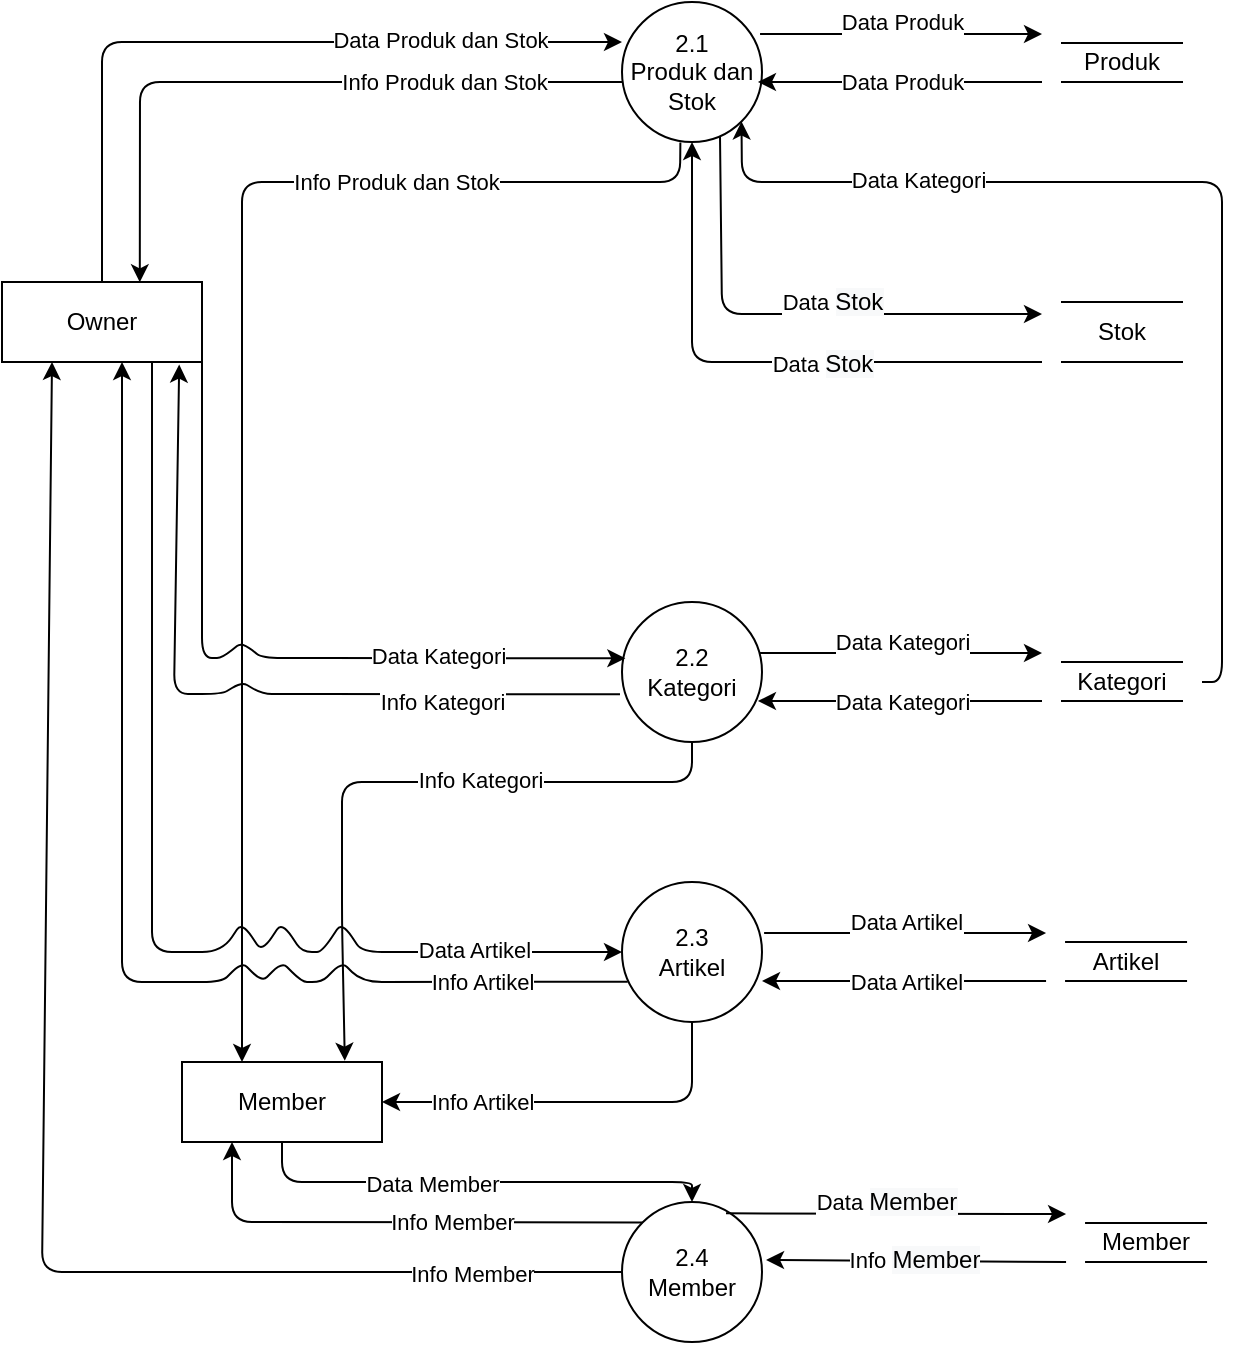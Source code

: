 <mxfile version="14.7.0" type="github">
  <diagram id="R2lEEEUBdFMjLlhIrx00" name="Page-1">
    <mxGraphModel dx="773" dy="449" grid="1" gridSize="10" guides="1" tooltips="1" connect="1" arrows="1" fold="1" page="1" pageScale="1" pageWidth="850" pageHeight="1100" math="0" shadow="0" extFonts="Permanent Marker^https://fonts.googleapis.com/css?family=Permanent+Marker">
      <root>
        <mxCell id="0" />
        <mxCell id="1" parent="0" />
        <mxCell id="CrmonsyU1eTdluvtc0Tg-1" value="Owner" style="rounded=0;whiteSpace=wrap;html=1;" parent="1" vertex="1">
          <mxGeometry x="10" y="200" width="100" height="40" as="geometry" />
        </mxCell>
        <mxCell id="CrmonsyU1eTdluvtc0Tg-2" value="2.1&lt;br&gt;Produk dan Stok" style="ellipse;whiteSpace=wrap;html=1;aspect=fixed;" parent="1" vertex="1">
          <mxGeometry x="320" y="60" width="70" height="70" as="geometry" />
        </mxCell>
        <mxCell id="CrmonsyU1eTdluvtc0Tg-3" value="2.4&lt;br&gt;Member" style="ellipse;whiteSpace=wrap;html=1;aspect=fixed;" parent="1" vertex="1">
          <mxGeometry x="320" y="660" width="70" height="70" as="geometry" />
        </mxCell>
        <mxCell id="CrmonsyU1eTdluvtc0Tg-4" value="2.3&lt;br&gt;Artikel" style="ellipse;whiteSpace=wrap;html=1;aspect=fixed;" parent="1" vertex="1">
          <mxGeometry x="320" y="500" width="70" height="70" as="geometry" />
        </mxCell>
        <mxCell id="CrmonsyU1eTdluvtc0Tg-5" value="2.2&lt;br&gt;Kategori" style="ellipse;whiteSpace=wrap;html=1;aspect=fixed;" parent="1" vertex="1">
          <mxGeometry x="320" y="360" width="70" height="70" as="geometry" />
        </mxCell>
        <mxCell id="CrmonsyU1eTdluvtc0Tg-7" value="" style="endArrow=classic;html=1;exitX=0.7;exitY=0.957;exitDx=0;exitDy=0;exitPerimeter=0;" parent="1" source="CrmonsyU1eTdluvtc0Tg-2" edge="1">
          <mxGeometry width="50" height="50" relative="1" as="geometry">
            <mxPoint x="400" y="270" as="sourcePoint" />
            <mxPoint x="530" y="216" as="targetPoint" />
            <Array as="points">
              <mxPoint x="370" y="216" />
              <mxPoint x="470" y="216" />
            </Array>
          </mxGeometry>
        </mxCell>
        <mxCell id="CrmonsyU1eTdluvtc0Tg-10" value="Data &lt;span style=&quot;font-size: 12px ; background-color: rgb(248 , 249 , 250)&quot;&gt;Stok&lt;/span&gt;" style="edgeLabel;html=1;align=center;verticalAlign=middle;resizable=0;points=[];" parent="CrmonsyU1eTdluvtc0Tg-7" vertex="1" connectable="0">
          <mxGeometry x="-0.376" y="-1" relative="1" as="geometry">
            <mxPoint x="56" y="5" as="offset" />
          </mxGeometry>
        </mxCell>
        <mxCell id="CrmonsyU1eTdluvtc0Tg-8" value="" style="endArrow=classic;html=1;entryX=0.5;entryY=1;entryDx=0;entryDy=0;" parent="1" target="CrmonsyU1eTdluvtc0Tg-2" edge="1">
          <mxGeometry width="50" height="50" relative="1" as="geometry">
            <mxPoint x="530" y="240" as="sourcePoint" />
            <mxPoint x="387.97" y="239.98" as="targetPoint" />
            <Array as="points">
              <mxPoint x="355" y="240" />
            </Array>
          </mxGeometry>
        </mxCell>
        <mxCell id="CrmonsyU1eTdluvtc0Tg-11" value="Data &lt;span style=&quot;font-size: 12px ; background-color: rgb(248 , 249 , 250)&quot;&gt;Stok&lt;/span&gt;" style="edgeLabel;html=1;align=center;verticalAlign=middle;resizable=0;points=[];" parent="CrmonsyU1eTdluvtc0Tg-8" vertex="1" connectable="0">
          <mxGeometry x="0.549" relative="1" as="geometry">
            <mxPoint x="65" y="46" as="offset" />
          </mxGeometry>
        </mxCell>
        <mxCell id="CrmonsyU1eTdluvtc0Tg-9" value="Stok" style="shape=partialRectangle;whiteSpace=wrap;html=1;left=0;right=0;fillColor=none;" parent="1" vertex="1">
          <mxGeometry x="540" y="210" width="60" height="30" as="geometry" />
        </mxCell>
        <mxCell id="CrmonsyU1eTdluvtc0Tg-12" value="" style="endArrow=classic;html=1;exitX=0.986;exitY=0.371;exitDx=0;exitDy=0;exitPerimeter=0;" parent="1" edge="1">
          <mxGeometry width="50" height="50" relative="1" as="geometry">
            <mxPoint x="389.02" y="385.48" as="sourcePoint" />
            <mxPoint x="530" y="385.51" as="targetPoint" />
          </mxGeometry>
        </mxCell>
        <mxCell id="CrmonsyU1eTdluvtc0Tg-13" value="Data Kategori" style="edgeLabel;html=1;align=center;verticalAlign=middle;resizable=0;points=[];" parent="CrmonsyU1eTdluvtc0Tg-12" vertex="1" connectable="0">
          <mxGeometry x="-0.376" y="-1" relative="1" as="geometry">
            <mxPoint x="26.98" y="-6.98" as="offset" />
          </mxGeometry>
        </mxCell>
        <mxCell id="CrmonsyU1eTdluvtc0Tg-14" value="" style="endArrow=classic;html=1;entryX=0.971;entryY=0.714;entryDx=0;entryDy=0;entryPerimeter=0;" parent="1" edge="1">
          <mxGeometry width="50" height="50" relative="1" as="geometry">
            <mxPoint x="530" y="409.51" as="sourcePoint" />
            <mxPoint x="387.97" y="409.49" as="targetPoint" />
          </mxGeometry>
        </mxCell>
        <mxCell id="CrmonsyU1eTdluvtc0Tg-15" value="Data Kategori" style="edgeLabel;html=1;align=center;verticalAlign=middle;resizable=0;points=[];" parent="CrmonsyU1eTdluvtc0Tg-14" vertex="1" connectable="0">
          <mxGeometry x="0.549" relative="1" as="geometry">
            <mxPoint x="40" y="0.02" as="offset" />
          </mxGeometry>
        </mxCell>
        <mxCell id="CrmonsyU1eTdluvtc0Tg-16" value="Kategori" style="shape=partialRectangle;whiteSpace=wrap;html=1;left=0;right=0;fillColor=none;" parent="1" vertex="1">
          <mxGeometry x="540" y="390" width="60" height="19.51" as="geometry" />
        </mxCell>
        <mxCell id="CrmonsyU1eTdluvtc0Tg-17" value="" style="endArrow=classic;html=1;exitX=0.986;exitY=0.371;exitDx=0;exitDy=0;exitPerimeter=0;" parent="1" edge="1">
          <mxGeometry width="50" height="50" relative="1" as="geometry">
            <mxPoint x="389.02" y="75.97" as="sourcePoint" />
            <mxPoint x="530" y="76.0" as="targetPoint" />
          </mxGeometry>
        </mxCell>
        <mxCell id="CrmonsyU1eTdluvtc0Tg-18" value="Data Produk" style="edgeLabel;html=1;align=center;verticalAlign=middle;resizable=0;points=[];" parent="CrmonsyU1eTdluvtc0Tg-17" vertex="1" connectable="0">
          <mxGeometry x="-0.376" y="-1" relative="1" as="geometry">
            <mxPoint x="26.98" y="-6.98" as="offset" />
          </mxGeometry>
        </mxCell>
        <mxCell id="CrmonsyU1eTdluvtc0Tg-19" value="" style="endArrow=classic;html=1;entryX=0.971;entryY=0.714;entryDx=0;entryDy=0;entryPerimeter=0;" parent="1" edge="1">
          <mxGeometry width="50" height="50" relative="1" as="geometry">
            <mxPoint x="530" y="100.0" as="sourcePoint" />
            <mxPoint x="387.97" y="99.98" as="targetPoint" />
          </mxGeometry>
        </mxCell>
        <mxCell id="CrmonsyU1eTdluvtc0Tg-20" value="Data Produk" style="edgeLabel;html=1;align=center;verticalAlign=middle;resizable=0;points=[];" parent="CrmonsyU1eTdluvtc0Tg-19" vertex="1" connectable="0">
          <mxGeometry x="0.549" relative="1" as="geometry">
            <mxPoint x="40" y="0.02" as="offset" />
          </mxGeometry>
        </mxCell>
        <mxCell id="CrmonsyU1eTdluvtc0Tg-21" value="Produk" style="shape=partialRectangle;whiteSpace=wrap;html=1;left=0;right=0;fillColor=none;" parent="1" vertex="1">
          <mxGeometry x="540" y="80.49" width="60" height="19.51" as="geometry" />
        </mxCell>
        <mxCell id="CrmonsyU1eTdluvtc0Tg-22" value="" style="endArrow=classic;html=1;exitX=0.986;exitY=0.371;exitDx=0;exitDy=0;exitPerimeter=0;" parent="1" edge="1">
          <mxGeometry width="50" height="50" relative="1" as="geometry">
            <mxPoint x="391.05" y="525.48" as="sourcePoint" />
            <mxPoint x="532.03" y="525.51" as="targetPoint" />
          </mxGeometry>
        </mxCell>
        <mxCell id="CrmonsyU1eTdluvtc0Tg-23" value="Data Artikel" style="edgeLabel;html=1;align=center;verticalAlign=middle;resizable=0;points=[];" parent="CrmonsyU1eTdluvtc0Tg-22" vertex="1" connectable="0">
          <mxGeometry x="-0.376" y="-1" relative="1" as="geometry">
            <mxPoint x="26.98" y="-6.98" as="offset" />
          </mxGeometry>
        </mxCell>
        <mxCell id="CrmonsyU1eTdluvtc0Tg-24" value="" style="endArrow=classic;html=1;entryX=0.971;entryY=0.714;entryDx=0;entryDy=0;entryPerimeter=0;" parent="1" edge="1">
          <mxGeometry width="50" height="50" relative="1" as="geometry">
            <mxPoint x="532.03" y="549.51" as="sourcePoint" />
            <mxPoint x="390" y="549.49" as="targetPoint" />
          </mxGeometry>
        </mxCell>
        <mxCell id="CrmonsyU1eTdluvtc0Tg-25" value="Data Artikel" style="edgeLabel;html=1;align=center;verticalAlign=middle;resizable=0;points=[];" parent="CrmonsyU1eTdluvtc0Tg-24" vertex="1" connectable="0">
          <mxGeometry x="0.549" relative="1" as="geometry">
            <mxPoint x="40" y="0.02" as="offset" />
          </mxGeometry>
        </mxCell>
        <mxCell id="CrmonsyU1eTdluvtc0Tg-26" value="Artikel" style="shape=partialRectangle;whiteSpace=wrap;html=1;left=0;right=0;fillColor=none;" parent="1" vertex="1">
          <mxGeometry x="542.03" y="530" width="60" height="19.51" as="geometry" />
        </mxCell>
        <mxCell id="CrmonsyU1eTdluvtc0Tg-27" value="" style="endArrow=classic;html=1;exitX=0.743;exitY=0.081;exitDx=0;exitDy=0;exitPerimeter=0;" parent="1" source="CrmonsyU1eTdluvtc0Tg-3" edge="1">
          <mxGeometry width="50" height="50" relative="1" as="geometry">
            <mxPoint x="401.05" y="665.97" as="sourcePoint" />
            <mxPoint x="542.03" y="666" as="targetPoint" />
          </mxGeometry>
        </mxCell>
        <mxCell id="CrmonsyU1eTdluvtc0Tg-28" value="Data&amp;nbsp;&lt;span style=&quot;font-size: 12px ; background-color: rgb(248 , 249 , 250)&quot;&gt;Member&lt;/span&gt;" style="edgeLabel;html=1;align=center;verticalAlign=middle;resizable=0;points=[];" parent="CrmonsyU1eTdluvtc0Tg-27" vertex="1" connectable="0">
          <mxGeometry x="-0.376" y="-1" relative="1" as="geometry">
            <mxPoint x="26.98" y="-6.98" as="offset" />
          </mxGeometry>
        </mxCell>
        <mxCell id="CrmonsyU1eTdluvtc0Tg-29" value="" style="endArrow=classic;html=1;entryX=1.029;entryY=0.414;entryDx=0;entryDy=0;entryPerimeter=0;" parent="1" target="CrmonsyU1eTdluvtc0Tg-3" edge="1">
          <mxGeometry width="50" height="50" relative="1" as="geometry">
            <mxPoint x="542.03" y="690" as="sourcePoint" />
            <mxPoint x="400" y="689.98" as="targetPoint" />
          </mxGeometry>
        </mxCell>
        <mxCell id="CrmonsyU1eTdluvtc0Tg-30" value="Info&amp;nbsp;&lt;span style=&quot;font-size: 12px ; background-color: rgb(248 , 249 , 250)&quot;&gt;Member&lt;/span&gt;" style="edgeLabel;html=1;align=center;verticalAlign=middle;resizable=0;points=[];" parent="CrmonsyU1eTdluvtc0Tg-29" vertex="1" connectable="0">
          <mxGeometry x="0.549" relative="1" as="geometry">
            <mxPoint x="40" y="0.02" as="offset" />
          </mxGeometry>
        </mxCell>
        <mxCell id="CrmonsyU1eTdluvtc0Tg-31" value="Member" style="shape=partialRectangle;whiteSpace=wrap;html=1;left=0;right=0;fillColor=none;" parent="1" vertex="1">
          <mxGeometry x="552.03" y="670.49" width="60" height="19.51" as="geometry" />
        </mxCell>
        <mxCell id="CrmonsyU1eTdluvtc0Tg-32" value="" style="endArrow=classic;html=1;exitX=0.5;exitY=0;exitDx=0;exitDy=0;entryX=0;entryY=0.286;entryDx=0;entryDy=0;entryPerimeter=0;" parent="1" source="CrmonsyU1eTdluvtc0Tg-1" target="CrmonsyU1eTdluvtc0Tg-2" edge="1">
          <mxGeometry width="50" height="50" relative="1" as="geometry">
            <mxPoint x="130" y="180" as="sourcePoint" />
            <mxPoint x="180" y="130" as="targetPoint" />
            <Array as="points">
              <mxPoint x="60" y="80" />
            </Array>
          </mxGeometry>
        </mxCell>
        <mxCell id="CrmonsyU1eTdluvtc0Tg-34" value="Data Produk dan Stok" style="edgeLabel;html=1;align=center;verticalAlign=middle;resizable=0;points=[];" parent="CrmonsyU1eTdluvtc0Tg-32" vertex="1" connectable="0">
          <mxGeometry x="0.074" y="1" relative="1" as="geometry">
            <mxPoint x="85" as="offset" />
          </mxGeometry>
        </mxCell>
        <mxCell id="CrmonsyU1eTdluvtc0Tg-33" value="" style="endArrow=classic;html=1;exitX=0;exitY=0.571;exitDx=0;exitDy=0;exitPerimeter=0;entryX=0.689;entryY=0.004;entryDx=0;entryDy=0;entryPerimeter=0;" parent="1" source="CrmonsyU1eTdluvtc0Tg-2" target="CrmonsyU1eTdluvtc0Tg-1" edge="1">
          <mxGeometry width="50" height="50" relative="1" as="geometry">
            <mxPoint x="130" y="180" as="sourcePoint" />
            <mxPoint x="180" y="130" as="targetPoint" />
            <Array as="points">
              <mxPoint x="79" y="100" />
            </Array>
          </mxGeometry>
        </mxCell>
        <mxCell id="CrmonsyU1eTdluvtc0Tg-35" value="Info Produk dan Stok" style="edgeLabel;html=1;align=center;verticalAlign=middle;resizable=0;points=[];" parent="CrmonsyU1eTdluvtc0Tg-33" vertex="1" connectable="0">
          <mxGeometry x="0.06" y="-2" relative="1" as="geometry">
            <mxPoint x="91.43" y="1.76" as="offset" />
          </mxGeometry>
        </mxCell>
        <mxCell id="CrmonsyU1eTdluvtc0Tg-38" value="Member" style="rounded=0;whiteSpace=wrap;html=1;" parent="1" vertex="1">
          <mxGeometry x="100" y="590" width="100" height="40" as="geometry" />
        </mxCell>
        <mxCell id="CrmonsyU1eTdluvtc0Tg-41" value="" style="endArrow=classic;html=1;entryX=0.024;entryY=0.357;entryDx=0;entryDy=0;entryPerimeter=0;exitX=1;exitY=1;exitDx=0;exitDy=0;" parent="1" source="CrmonsyU1eTdluvtc0Tg-1" edge="1">
          <mxGeometry width="50" height="50" relative="1" as="geometry">
            <mxPoint x="110" y="240" as="sourcePoint" />
            <mxPoint x="321.68" y="388.15" as="targetPoint" />
            <Array as="points">
              <mxPoint x="110" y="388" />
              <mxPoint x="120" y="388" />
              <mxPoint x="130" y="380" />
              <mxPoint x="140" y="388" />
              <mxPoint x="160" y="388" />
            </Array>
          </mxGeometry>
        </mxCell>
        <mxCell id="CrmonsyU1eTdluvtc0Tg-61" value="Data Kategori" style="edgeLabel;html=1;align=center;verticalAlign=middle;resizable=0;points=[];" parent="CrmonsyU1eTdluvtc0Tg-41" vertex="1" connectable="0">
          <mxGeometry x="0.485" y="1" relative="1" as="geometry">
            <mxPoint as="offset" />
          </mxGeometry>
        </mxCell>
        <mxCell id="CrmonsyU1eTdluvtc0Tg-42" value="" style="endArrow=classic;html=1;entryX=0.886;entryY=1.032;entryDx=0;entryDy=0;entryPerimeter=0;" parent="1" target="CrmonsyU1eTdluvtc0Tg-1" edge="1">
          <mxGeometry width="50" height="50" relative="1" as="geometry">
            <mxPoint x="319" y="406.16" as="sourcePoint" />
            <mxPoint x="110" y="406.16" as="targetPoint" />
            <Array as="points">
              <mxPoint x="160" y="406" />
              <mxPoint x="140" y="406" />
              <mxPoint x="130" y="400" />
              <mxPoint x="120" y="406" />
              <mxPoint x="96" y="406" />
            </Array>
          </mxGeometry>
        </mxCell>
        <mxCell id="CrmonsyU1eTdluvtc0Tg-62" value="Info Kategori" style="edgeLabel;html=1;align=center;verticalAlign=middle;resizable=0;points=[];" parent="CrmonsyU1eTdluvtc0Tg-42" vertex="1" connectable="0">
          <mxGeometry x="-0.598" y="-1" relative="1" as="geometry">
            <mxPoint x="-11" y="4.41" as="offset" />
          </mxGeometry>
        </mxCell>
        <mxCell id="CrmonsyU1eTdluvtc0Tg-44" value="" style="endArrow=classic;html=1;entryX=0.25;entryY=1;entryDx=0;entryDy=0;exitX=0;exitY=0.5;exitDx=0;exitDy=0;" parent="1" source="CrmonsyU1eTdluvtc0Tg-3" target="CrmonsyU1eTdluvtc0Tg-1" edge="1">
          <mxGeometry width="50" height="50" relative="1" as="geometry">
            <mxPoint x="319" y="768.94" as="sourcePoint" />
            <mxPoint x="110" y="768.94" as="targetPoint" />
            <Array as="points">
              <mxPoint x="30" y="695" />
            </Array>
          </mxGeometry>
        </mxCell>
        <mxCell id="CrmonsyU1eTdluvtc0Tg-71" value="Info Member" style="edgeLabel;html=1;align=center;verticalAlign=middle;resizable=0;points=[];" parent="CrmonsyU1eTdluvtc0Tg-44" vertex="1" connectable="0">
          <mxGeometry x="-0.62" relative="1" as="geometry">
            <mxPoint x="66" y="1" as="offset" />
          </mxGeometry>
        </mxCell>
        <mxCell id="CrmonsyU1eTdluvtc0Tg-47" value="" style="endArrow=classic;html=1;exitX=0.75;exitY=1;exitDx=0;exitDy=0;entryX=0;entryY=0.5;entryDx=0;entryDy=0;" parent="1" source="CrmonsyU1eTdluvtc0Tg-1" target="CrmonsyU1eTdluvtc0Tg-4" edge="1">
          <mxGeometry width="50" height="50" relative="1" as="geometry">
            <mxPoint x="110.3" y="576.63" as="sourcePoint" />
            <mxPoint x="321.68" y="577.78" as="targetPoint" />
            <Array as="points">
              <mxPoint x="85" y="535" />
              <mxPoint x="120" y="535" />
              <mxPoint x="130" y="520" />
              <mxPoint x="140" y="535" />
              <mxPoint x="150" y="520" />
              <mxPoint x="160" y="535" />
              <mxPoint x="170" y="535" />
              <mxPoint x="180" y="520" />
              <mxPoint x="190" y="535" />
            </Array>
          </mxGeometry>
        </mxCell>
        <mxCell id="CrmonsyU1eTdluvtc0Tg-66" value="Data Artikel" style="edgeLabel;html=1;align=center;verticalAlign=middle;resizable=0;points=[];" parent="CrmonsyU1eTdluvtc0Tg-47" vertex="1" connectable="0">
          <mxGeometry x="0.616" y="1" relative="1" as="geometry">
            <mxPoint x="37.1" y="0.12" as="offset" />
          </mxGeometry>
        </mxCell>
        <mxCell id="CrmonsyU1eTdluvtc0Tg-48" value="" style="endArrow=classic;html=1;exitX=0.041;exitY=0.712;exitDx=0;exitDy=0;exitPerimeter=0;" parent="1" source="CrmonsyU1eTdluvtc0Tg-4" edge="1">
          <mxGeometry width="50" height="50" relative="1" as="geometry">
            <mxPoint x="319" y="592.79" as="sourcePoint" />
            <mxPoint x="70" y="240" as="targetPoint" />
            <Array as="points">
              <mxPoint x="190" y="550" />
              <mxPoint x="180" y="540" />
              <mxPoint x="170" y="550" />
              <mxPoint x="160" y="550" />
              <mxPoint x="150" y="540" />
              <mxPoint x="140" y="550" />
              <mxPoint x="130" y="540" />
              <mxPoint x="120" y="550" />
              <mxPoint x="70" y="550" />
            </Array>
          </mxGeometry>
        </mxCell>
        <mxCell id="CrmonsyU1eTdluvtc0Tg-67" value="Info Artikel" style="edgeLabel;html=1;align=center;verticalAlign=middle;resizable=0;points=[];" parent="CrmonsyU1eTdluvtc0Tg-48" vertex="1" connectable="0">
          <mxGeometry x="-0.612" y="1" relative="1" as="geometry">
            <mxPoint x="41" y="-1" as="offset" />
          </mxGeometry>
        </mxCell>
        <mxCell id="CrmonsyU1eTdluvtc0Tg-49" value="" style="endArrow=classic;html=1;exitX=0.417;exitY=1.003;exitDx=0;exitDy=0;exitPerimeter=0;" parent="1" source="CrmonsyU1eTdluvtc0Tg-2" edge="1">
          <mxGeometry width="50" height="50" relative="1" as="geometry">
            <mxPoint x="130" y="350" as="sourcePoint" />
            <mxPoint x="130" y="590" as="targetPoint" />
            <Array as="points">
              <mxPoint x="349" y="150" />
              <mxPoint x="130" y="150" />
              <mxPoint x="130" y="200" />
              <mxPoint x="130" y="380" />
              <mxPoint x="130" y="520" />
            </Array>
          </mxGeometry>
        </mxCell>
        <mxCell id="CrmonsyU1eTdluvtc0Tg-57" value="Info Produk dan Stok" style="edgeLabel;html=1;align=center;verticalAlign=middle;resizable=0;points=[];" parent="CrmonsyU1eTdluvtc0Tg-49" vertex="1" connectable="0">
          <mxGeometry x="-0.525" relative="1" as="geometry">
            <mxPoint x="-1" as="offset" />
          </mxGeometry>
        </mxCell>
        <mxCell id="CrmonsyU1eTdluvtc0Tg-52" value="" style="endArrow=classic;html=1;entryX=0.814;entryY=-0.016;entryDx=0;entryDy=0;exitX=0.5;exitY=1;exitDx=0;exitDy=0;entryPerimeter=0;" parent="1" source="CrmonsyU1eTdluvtc0Tg-5" target="CrmonsyU1eTdluvtc0Tg-38" edge="1">
          <mxGeometry width="50" height="50" relative="1" as="geometry">
            <mxPoint x="130" y="350" as="sourcePoint" />
            <mxPoint x="180" y="300" as="targetPoint" />
            <Array as="points">
              <mxPoint x="355" y="450" />
              <mxPoint x="180" y="450" />
              <mxPoint x="180" y="520" />
            </Array>
          </mxGeometry>
        </mxCell>
        <mxCell id="CrmonsyU1eTdluvtc0Tg-65" value="Info Kategori" style="edgeLabel;html=1;align=center;verticalAlign=middle;resizable=0;points=[];" parent="CrmonsyU1eTdluvtc0Tg-52" vertex="1" connectable="0">
          <mxGeometry x="-0.244" y="-1" relative="1" as="geometry">
            <mxPoint as="offset" />
          </mxGeometry>
        </mxCell>
        <mxCell id="CrmonsyU1eTdluvtc0Tg-53" value="" style="endArrow=classic;html=1;entryX=1;entryY=0.5;entryDx=0;entryDy=0;exitX=0.5;exitY=1;exitDx=0;exitDy=0;" parent="1" source="CrmonsyU1eTdluvtc0Tg-4" target="CrmonsyU1eTdluvtc0Tg-38" edge="1">
          <mxGeometry width="50" height="50" relative="1" as="geometry">
            <mxPoint x="130" y="580" as="sourcePoint" />
            <mxPoint x="180" y="530" as="targetPoint" />
            <Array as="points">
              <mxPoint x="355" y="610" />
            </Array>
          </mxGeometry>
        </mxCell>
        <mxCell id="CrmonsyU1eTdluvtc0Tg-68" value="Info Artikel" style="edgeLabel;html=1;align=center;verticalAlign=middle;resizable=0;points=[];" parent="CrmonsyU1eTdluvtc0Tg-53" vertex="1" connectable="0">
          <mxGeometry x="0.491" relative="1" as="geometry">
            <mxPoint as="offset" />
          </mxGeometry>
        </mxCell>
        <mxCell id="CrmonsyU1eTdluvtc0Tg-54" value="" style="endArrow=classic;html=1;entryX=0.25;entryY=1;entryDx=0;entryDy=0;exitX=0;exitY=0;exitDx=0;exitDy=0;" parent="1" source="CrmonsyU1eTdluvtc0Tg-3" target="CrmonsyU1eTdluvtc0Tg-38" edge="1">
          <mxGeometry width="50" height="50" relative="1" as="geometry">
            <mxPoint x="130" y="580" as="sourcePoint" />
            <mxPoint x="180" y="530" as="targetPoint" />
            <Array as="points">
              <mxPoint x="125" y="670" />
            </Array>
          </mxGeometry>
        </mxCell>
        <mxCell id="CrmonsyU1eTdluvtc0Tg-70" value="Info Member" style="edgeLabel;html=1;align=center;verticalAlign=middle;resizable=0;points=[];" parent="CrmonsyU1eTdluvtc0Tg-54" vertex="1" connectable="0">
          <mxGeometry x="-0.04" relative="1" as="geometry">
            <mxPoint x="22" as="offset" />
          </mxGeometry>
        </mxCell>
        <mxCell id="CrmonsyU1eTdluvtc0Tg-56" value="" style="endArrow=classic;html=1;entryX=0.5;entryY=0;entryDx=0;entryDy=0;exitX=0.5;exitY=1;exitDx=0;exitDy=0;" parent="1" source="CrmonsyU1eTdluvtc0Tg-38" target="CrmonsyU1eTdluvtc0Tg-3" edge="1">
          <mxGeometry width="50" height="50" relative="1" as="geometry">
            <mxPoint x="130" y="580" as="sourcePoint" />
            <mxPoint x="180" y="530" as="targetPoint" />
            <Array as="points">
              <mxPoint x="150" y="650" />
              <mxPoint x="355" y="650" />
            </Array>
          </mxGeometry>
        </mxCell>
        <mxCell id="CrmonsyU1eTdluvtc0Tg-69" value="Data Member" style="edgeLabel;html=1;align=center;verticalAlign=middle;resizable=0;points=[];" parent="CrmonsyU1eTdluvtc0Tg-56" vertex="1" connectable="0">
          <mxGeometry x="-0.197" y="-1" relative="1" as="geometry">
            <mxPoint as="offset" />
          </mxGeometry>
        </mxCell>
        <mxCell id="X9hTHNrouMxbD-vq0-we-1" value="" style="endArrow=classic;html=1;entryX=1;entryY=1;entryDx=0;entryDy=0;" parent="1" target="CrmonsyU1eTdluvtc0Tg-2" edge="1">
          <mxGeometry width="50" height="50" relative="1" as="geometry">
            <mxPoint x="610" y="400" as="sourcePoint" />
            <mxPoint x="380" y="230" as="targetPoint" />
            <Array as="points">
              <mxPoint x="620" y="400" />
              <mxPoint x="620" y="150" />
              <mxPoint x="380" y="150" />
            </Array>
          </mxGeometry>
        </mxCell>
        <mxCell id="X9hTHNrouMxbD-vq0-we-2" value="Data Kategori" style="edgeLabel;html=1;align=center;verticalAlign=middle;resizable=0;points=[];" parent="X9hTHNrouMxbD-vq0-we-1" vertex="1" connectable="0">
          <mxGeometry x="0.665" y="-1" relative="1" as="geometry">
            <mxPoint x="29" as="offset" />
          </mxGeometry>
        </mxCell>
      </root>
    </mxGraphModel>
  </diagram>
</mxfile>
